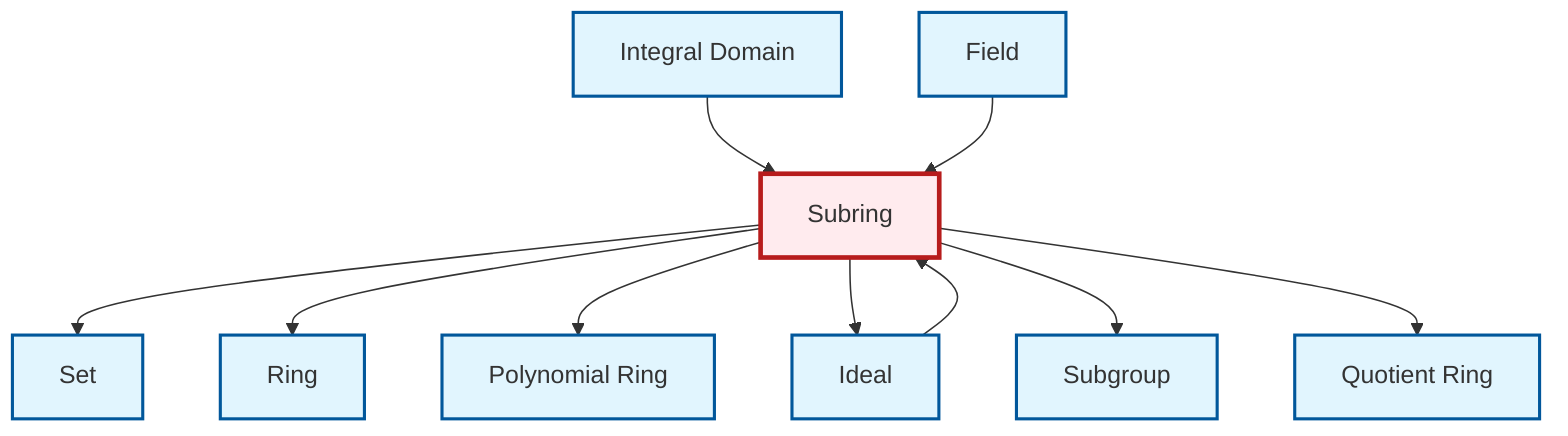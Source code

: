 graph TD
    classDef definition fill:#e1f5fe,stroke:#01579b,stroke-width:2px
    classDef theorem fill:#f3e5f5,stroke:#4a148c,stroke-width:2px
    classDef axiom fill:#fff3e0,stroke:#e65100,stroke-width:2px
    classDef example fill:#e8f5e9,stroke:#1b5e20,stroke-width:2px
    classDef current fill:#ffebee,stroke:#b71c1c,stroke-width:3px
    def-integral-domain["Integral Domain"]:::definition
    def-ring["Ring"]:::definition
    def-subring["Subring"]:::definition
    def-field["Field"]:::definition
    def-set["Set"]:::definition
    def-ideal["Ideal"]:::definition
    def-quotient-ring["Quotient Ring"]:::definition
    def-subgroup["Subgroup"]:::definition
    def-polynomial-ring["Polynomial Ring"]:::definition
    def-subring --> def-set
    def-subring --> def-ring
    def-subring --> def-polynomial-ring
    def-subring --> def-ideal
    def-ideal --> def-subring
    def-integral-domain --> def-subring
    def-field --> def-subring
    def-subring --> def-subgroup
    def-subring --> def-quotient-ring
    class def-subring current